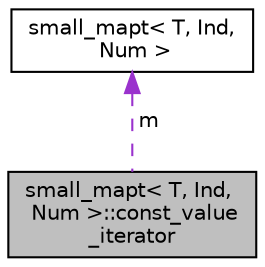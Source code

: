 digraph "small_mapt&lt; T, Ind, Num &gt;::const_value_iterator"
{
 // LATEX_PDF_SIZE
  bgcolor="transparent";
  edge [fontname="Helvetica",fontsize="10",labelfontname="Helvetica",labelfontsize="10"];
  node [fontname="Helvetica",fontsize="10",shape=record];
  Node1 [label="small_mapt\< T, Ind,\l Num \>::const_value\l_iterator",height=0.2,width=0.4,color="black", fillcolor="grey75", style="filled", fontcolor="black",tooltip="Const value iterator."];
  Node2 -> Node1 [dir="back",color="darkorchid3",fontsize="10",style="dashed",label=" m" ,fontname="Helvetica"];
  Node2 [label="small_mapt\< T, Ind,\l Num \>",height=0.2,width=0.4,color="black",URL="$classsmall__mapt.html",tooltip="Map from small integers to values."];
}

